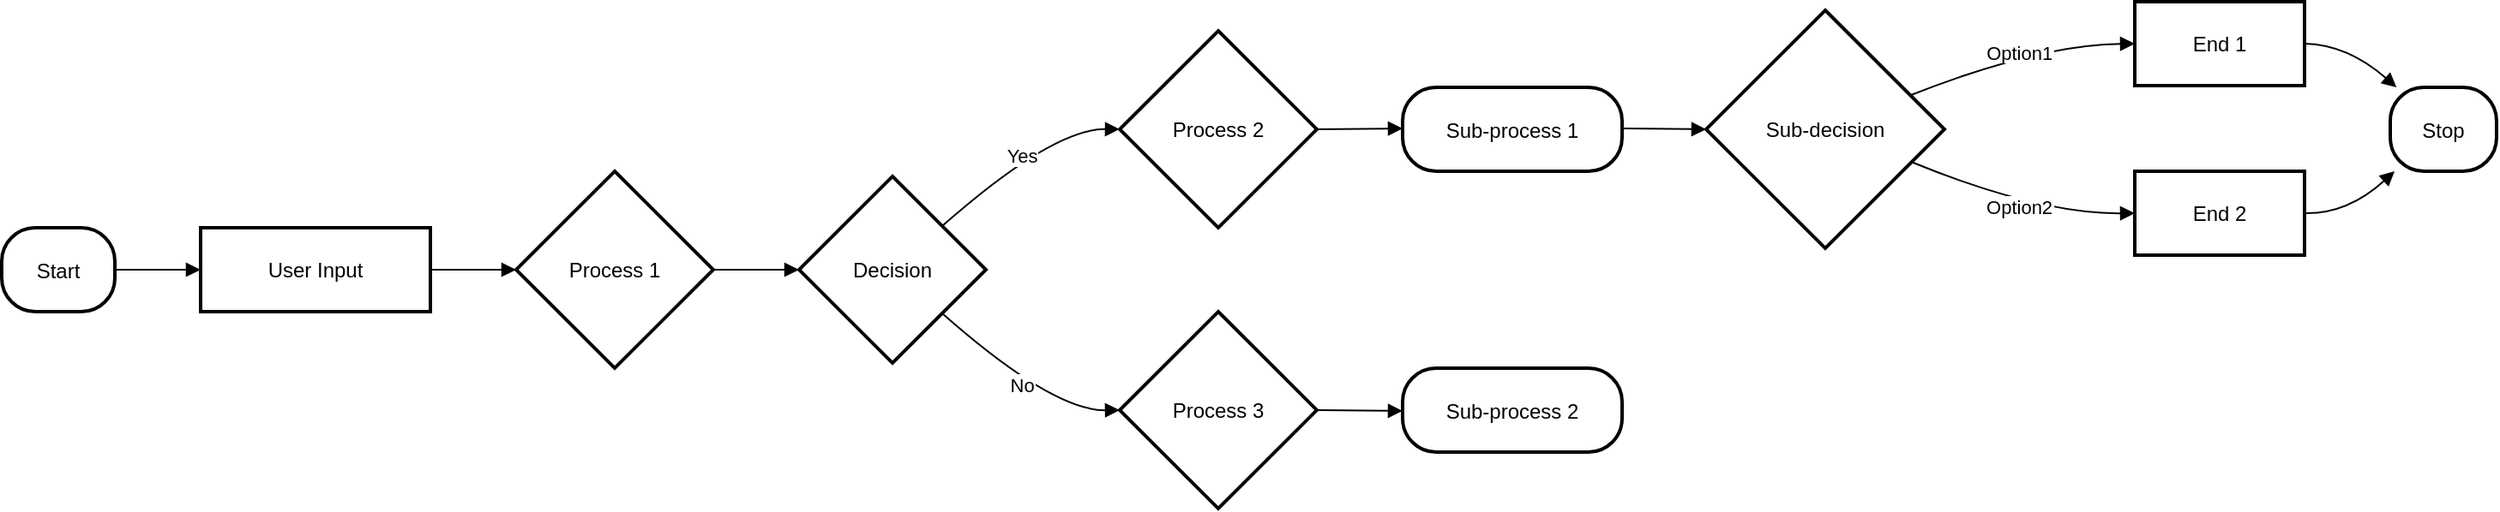 <mxfile version="24.8.6">
  <diagram name="Strona-1" id="l5M_mEIH-X4EvLjeIH_9">
    <mxGraphModel>
      <root>
        <mxCell id="0" />
        <mxCell id="1" parent="0" />
        <mxCell id="2" value="Start" style="rounded=1;arcSize=40;strokeWidth=2" vertex="1" parent="1">
          <mxGeometry x="8" y="140" width="66" height="49" as="geometry" />
        </mxCell>
        <mxCell id="3" value="User Input" style="whiteSpace=wrap;strokeWidth=2;" vertex="1" parent="1">
          <mxGeometry x="124" y="140" width="134" height="49" as="geometry" />
        </mxCell>
        <mxCell id="4" value="Process 1" style="rhombus;strokeWidth=2;whiteSpace=wrap;" vertex="1" parent="1">
          <mxGeometry x="308" y="107" width="115" height="115" as="geometry" />
        </mxCell>
        <mxCell id="5" value="Decision" style="rhombus;strokeWidth=2;whiteSpace=wrap;" vertex="1" parent="1">
          <mxGeometry x="473" y="110" width="109" height="109" as="geometry" />
        </mxCell>
        <mxCell id="6" value="Process 2" style="rhombus;strokeWidth=2;whiteSpace=wrap;" vertex="1" parent="1">
          <mxGeometry x="660" y="25" width="115" height="115" as="geometry" />
        </mxCell>
        <mxCell id="7" value="Process 3" style="rhombus;strokeWidth=2;whiteSpace=wrap;" vertex="1" parent="1">
          <mxGeometry x="660" y="189" width="115" height="115" as="geometry" />
        </mxCell>
        <mxCell id="8" value="Sub-process 1" style="rounded=1;arcSize=40;strokeWidth=2" vertex="1" parent="1">
          <mxGeometry x="825" y="58" width="128" height="49" as="geometry" />
        </mxCell>
        <mxCell id="9" value="Sub-process 2" style="rounded=1;arcSize=40;strokeWidth=2" vertex="1" parent="1">
          <mxGeometry x="825" y="222" width="128" height="49" as="geometry" />
        </mxCell>
        <mxCell id="10" value="Sub-decision" style="rhombus;strokeWidth=2;whiteSpace=wrap;" vertex="1" parent="1">
          <mxGeometry x="1002" y="13" width="139" height="139" as="geometry" />
        </mxCell>
        <mxCell id="11" value="End 1" style="whiteSpace=wrap;strokeWidth=2;" vertex="1" parent="1">
          <mxGeometry x="1252" y="8" width="99" height="49" as="geometry" />
        </mxCell>
        <mxCell id="12" value="End 2" style="whiteSpace=wrap;strokeWidth=2;" vertex="1" parent="1">
          <mxGeometry x="1252" y="107" width="99" height="49" as="geometry" />
        </mxCell>
        <mxCell id="13" value="Stop" style="rounded=1;arcSize=40;strokeWidth=2" vertex="1" parent="1">
          <mxGeometry x="1401" y="58" width="62" height="49" as="geometry" />
        </mxCell>
        <mxCell id="14" value="" style="curved=1;startArrow=none;endArrow=block;exitX=0.99;exitY=0.5;entryX=0;entryY=0.5;" edge="1" parent="1" source="2" target="3">
          <mxGeometry relative="1" as="geometry">
            <Array as="points" />
          </mxGeometry>
        </mxCell>
        <mxCell id="15" value="" style="curved=1;startArrow=none;endArrow=block;exitX=1;exitY=0.5;entryX=0;entryY=0.5;" edge="1" parent="1" source="3" target="4">
          <mxGeometry relative="1" as="geometry">
            <Array as="points" />
          </mxGeometry>
        </mxCell>
        <mxCell id="16" value="" style="curved=1;startArrow=none;endArrow=block;exitX=1;exitY=0.5;entryX=0;entryY=0.5;" edge="1" parent="1" source="4" target="5">
          <mxGeometry relative="1" as="geometry">
            <Array as="points" />
          </mxGeometry>
        </mxCell>
        <mxCell id="17" value="Yes" style="curved=1;startArrow=none;endArrow=block;exitX=1;exitY=0.06;entryX=0;entryY=0.5;" edge="1" parent="1" source="5" target="6">
          <mxGeometry relative="1" as="geometry">
            <Array as="points">
              <mxPoint x="621" y="82" />
            </Array>
          </mxGeometry>
        </mxCell>
        <mxCell id="18" value="No" style="curved=1;startArrow=none;endArrow=block;exitX=1;exitY=0.94;entryX=0;entryY=0.5;" edge="1" parent="1" source="5" target="7">
          <mxGeometry relative="1" as="geometry">
            <Array as="points">
              <mxPoint x="621" y="247" />
            </Array>
          </mxGeometry>
        </mxCell>
        <mxCell id="19" value="" style="curved=1;startArrow=none;endArrow=block;exitX=1;exitY=0.5;entryX=0;entryY=0.49;" edge="1" parent="1" source="6" target="8">
          <mxGeometry relative="1" as="geometry">
            <Array as="points" />
          </mxGeometry>
        </mxCell>
        <mxCell id="20" value="" style="curved=1;startArrow=none;endArrow=block;exitX=1;exitY=0.5;entryX=0;entryY=0.51;" edge="1" parent="1" source="7" target="9">
          <mxGeometry relative="1" as="geometry">
            <Array as="points" />
          </mxGeometry>
        </mxCell>
        <mxCell id="21" value="" style="curved=1;startArrow=none;endArrow=block;exitX=0.99;exitY=0.49;entryX=0;entryY=0.5;" edge="1" parent="1" source="8" target="10">
          <mxGeometry relative="1" as="geometry">
            <Array as="points" />
          </mxGeometry>
        </mxCell>
        <mxCell id="22" value="Option1" style="curved=1;startArrow=none;endArrow=block;exitX=1;exitY=0.3;entryX=0;entryY=0.5;" edge="1" parent="1" source="10" target="11">
          <mxGeometry relative="1" as="geometry">
            <Array as="points">
              <mxPoint x="1196" y="33" />
            </Array>
          </mxGeometry>
        </mxCell>
        <mxCell id="23" value="Option2" style="curved=1;startArrow=none;endArrow=block;exitX=1;exitY=0.69;entryX=0;entryY=0.5;" edge="1" parent="1" source="10" target="12">
          <mxGeometry relative="1" as="geometry">
            <Array as="points">
              <mxPoint x="1196" y="132" />
            </Array>
          </mxGeometry>
        </mxCell>
        <mxCell id="24" value="" style="curved=1;startArrow=none;endArrow=block;exitX=1;exitY=0.5;entryX=0.05;entryY=-0.01;" edge="1" parent="1" source="11" target="13">
          <mxGeometry relative="1" as="geometry">
            <Array as="points">
              <mxPoint x="1376" y="33" />
            </Array>
          </mxGeometry>
        </mxCell>
        <mxCell id="25" value="" style="curved=1;startArrow=none;endArrow=block;exitX=1;exitY=0.5;entryX=0.05;entryY=0.99;" edge="1" parent="1" source="12" target="13">
          <mxGeometry relative="1" as="geometry">
            <Array as="points">
              <mxPoint x="1376" y="132" />
            </Array>
          </mxGeometry>
        </mxCell>
      </root>
    </mxGraphModel>
  </diagram>
</mxfile>
